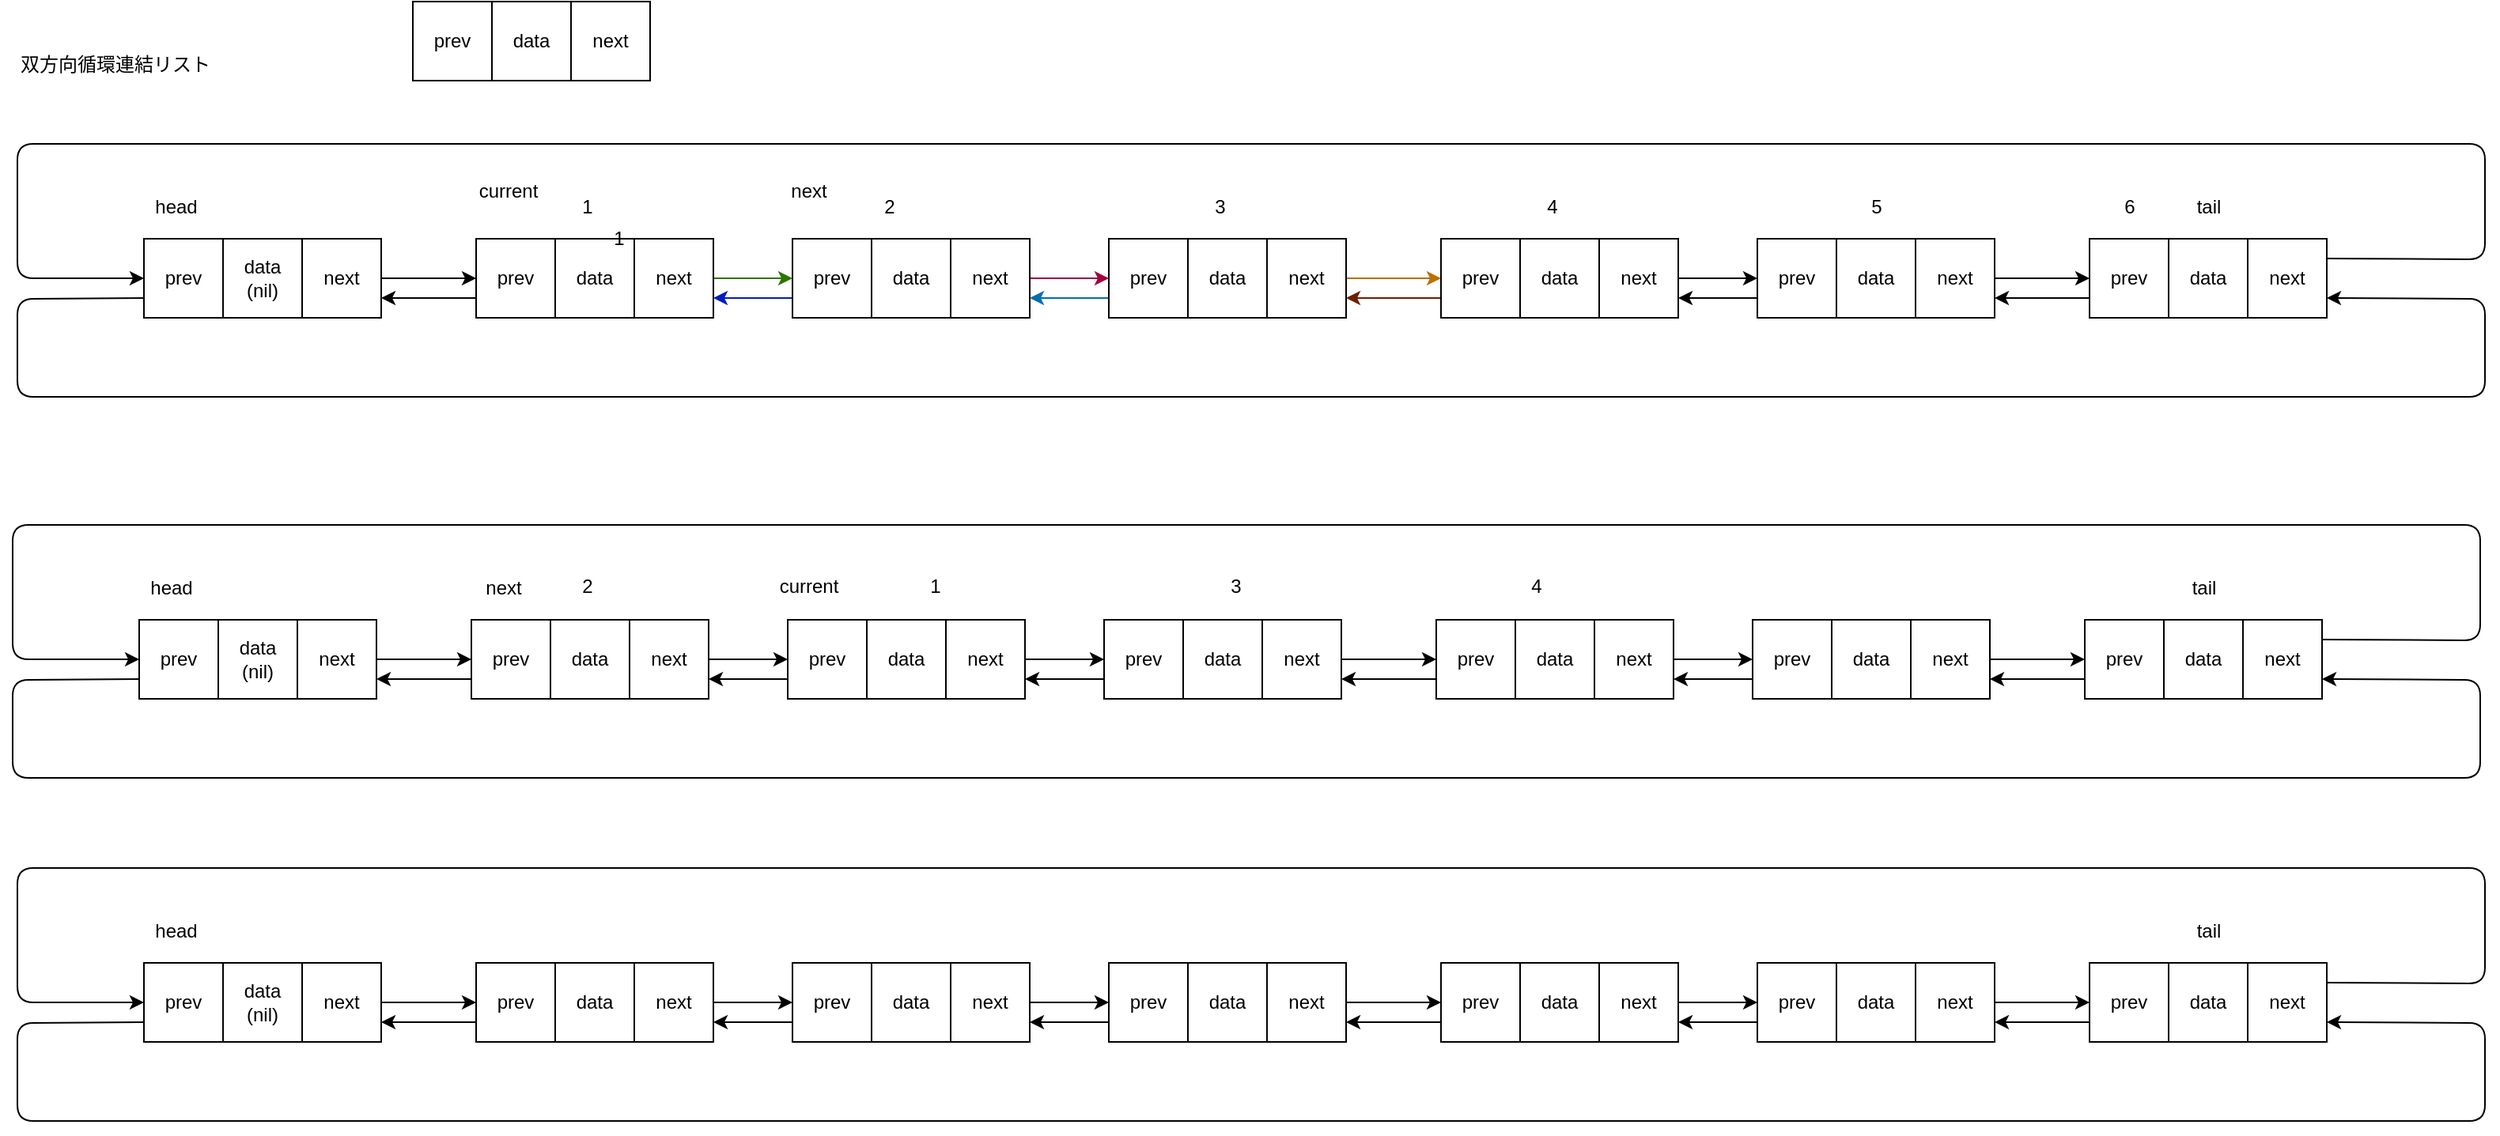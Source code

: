 <mxfile pages="1">
    <diagram id="6dbbVuQN_UzjiCJWyT9I" name="Page-1">
        <mxGraphModel dx="1392" dy="1307" grid="1" gridSize="10" guides="1" tooltips="1" connect="1" arrows="1" fold="1" page="1" pageScale="1" pageWidth="827" pageHeight="1169" math="0" shadow="0">
            <root>
                <mxCell id="0"/>
                <mxCell id="1" parent="0"/>
                <mxCell id="3" value="data&lt;br&gt;(nil)" style="rounded=0;whiteSpace=wrap;html=1;" parent="1" vertex="1">
                    <mxGeometry x="130" y="220" width="50" height="50" as="geometry"/>
                </mxCell>
                <mxCell id="4" value="双方向循環連結リスト" style="text;html=1;resizable=0;points=[];autosize=1;align=left;verticalAlign=top;spacingTop=-4;" parent="1" vertex="1">
                    <mxGeometry y="100" width="140" height="20" as="geometry"/>
                </mxCell>
                <mxCell id="64" value="" style="edgeStyle=none;html=1;" parent="1" source="5" target="44" edge="1">
                    <mxGeometry relative="1" as="geometry"/>
                </mxCell>
                <mxCell id="5" value="next" style="rounded=0;whiteSpace=wrap;html=1;" parent="1" vertex="1">
                    <mxGeometry x="180" y="220" width="50" height="50" as="geometry"/>
                </mxCell>
                <mxCell id="107" style="edgeStyle=none;html=1;exitX=0;exitY=0.75;exitDx=0;exitDy=0;entryX=1;entryY=0.75;entryDx=0;entryDy=0;" parent="1" source="21" target="87" edge="1">
                    <mxGeometry relative="1" as="geometry">
                        <mxPoint x="1560" y="220" as="targetPoint"/>
                        <Array as="points">
                            <mxPoint y="258"/>
                            <mxPoint y="320"/>
                            <mxPoint x="1560" y="320"/>
                            <mxPoint x="1560" y="258"/>
                        </Array>
                    </mxGeometry>
                </mxCell>
                <mxCell id="21" value="prev" style="rounded=0;whiteSpace=wrap;html=1;" parent="1" vertex="1">
                    <mxGeometry x="80" y="220" width="50" height="50" as="geometry"/>
                </mxCell>
                <mxCell id="42" value="data" style="rounded=0;whiteSpace=wrap;html=1;" parent="1" vertex="1">
                    <mxGeometry x="340" y="220" width="50" height="50" as="geometry"/>
                </mxCell>
                <mxCell id="68" style="edgeStyle=none;html=1;exitX=1;exitY=0.5;exitDx=0;exitDy=0;fillColor=#60a917;strokeColor=#2D7600;" parent="1" source="43" edge="1">
                    <mxGeometry relative="1" as="geometry">
                        <mxPoint x="490" y="245" as="targetPoint"/>
                    </mxGeometry>
                </mxCell>
                <mxCell id="43" value="next" style="rounded=0;whiteSpace=wrap;html=1;" parent="1" vertex="1">
                    <mxGeometry x="390" y="220" width="50" height="50" as="geometry"/>
                </mxCell>
                <mxCell id="62" style="edgeStyle=none;html=1;exitX=0;exitY=0.75;exitDx=0;exitDy=0;entryX=1;entryY=0.75;entryDx=0;entryDy=0;" parent="1" source="44" target="5" edge="1">
                    <mxGeometry relative="1" as="geometry"/>
                </mxCell>
                <mxCell id="44" value="prev" style="rounded=0;whiteSpace=wrap;html=1;" parent="1" vertex="1">
                    <mxGeometry x="290" y="220" width="50" height="50" as="geometry"/>
                </mxCell>
                <mxCell id="69" value="data" style="rounded=0;whiteSpace=wrap;html=1;" parent="1" vertex="1">
                    <mxGeometry x="540" y="220" width="50" height="50" as="geometry"/>
                </mxCell>
                <mxCell id="100" style="edgeStyle=none;html=1;entryX=0;entryY=0.5;entryDx=0;entryDy=0;fillColor=#d80073;strokeColor=#A50040;" parent="1" source="70" target="77" edge="1">
                    <mxGeometry relative="1" as="geometry"/>
                </mxCell>
                <mxCell id="70" value="next" style="rounded=0;whiteSpace=wrap;html=1;" parent="1" vertex="1">
                    <mxGeometry x="590" y="220" width="50" height="50" as="geometry"/>
                </mxCell>
                <mxCell id="73" style="edgeStyle=none;html=1;exitX=0;exitY=0.75;exitDx=0;exitDy=0;entryX=1;entryY=0.75;entryDx=0;entryDy=0;fillColor=#0050ef;strokeColor=#001DBC;" parent="1" source="71" target="43" edge="1">
                    <mxGeometry relative="1" as="geometry"/>
                </mxCell>
                <mxCell id="71" value="prev" style="rounded=0;whiteSpace=wrap;html=1;" parent="1" vertex="1">
                    <mxGeometry x="490" y="220" width="50" height="50" as="geometry"/>
                </mxCell>
                <mxCell id="74" value="data" style="rounded=0;whiteSpace=wrap;html=1;" parent="1" vertex="1">
                    <mxGeometry x="740" y="220" width="50" height="50" as="geometry"/>
                </mxCell>
                <mxCell id="75" value="" style="edgeStyle=none;html=1;fillColor=#f0a30a;strokeColor=#BD7000;" parent="1" source="76" target="81" edge="1">
                    <mxGeometry relative="1" as="geometry"/>
                </mxCell>
                <mxCell id="76" value="next" style="rounded=0;whiteSpace=wrap;html=1;" parent="1" vertex="1">
                    <mxGeometry x="790" y="220" width="50" height="50" as="geometry"/>
                </mxCell>
                <mxCell id="101" style="edgeStyle=none;html=1;exitX=0;exitY=0.75;exitDx=0;exitDy=0;entryX=1;entryY=0.75;entryDx=0;entryDy=0;fillColor=#1ba1e2;strokeColor=#006EAF;" parent="1" source="77" target="70" edge="1">
                    <mxGeometry relative="1" as="geometry"/>
                </mxCell>
                <mxCell id="77" value="prev" style="rounded=0;whiteSpace=wrap;html=1;" parent="1" vertex="1">
                    <mxGeometry x="690" y="220" width="50" height="50" as="geometry"/>
                </mxCell>
                <mxCell id="78" value="data" style="rounded=0;whiteSpace=wrap;html=1;" parent="1" vertex="1">
                    <mxGeometry x="950" y="220" width="50" height="50" as="geometry"/>
                </mxCell>
                <mxCell id="98" style="edgeStyle=none;html=1;entryX=0;entryY=0.5;entryDx=0;entryDy=0;" parent="1" source="79" target="85" edge="1">
                    <mxGeometry relative="1" as="geometry"/>
                </mxCell>
                <mxCell id="79" value="next" style="rounded=0;whiteSpace=wrap;html=1;" parent="1" vertex="1">
                    <mxGeometry x="1000" y="220" width="50" height="50" as="geometry"/>
                </mxCell>
                <mxCell id="80" style="edgeStyle=none;html=1;exitX=0;exitY=0.75;exitDx=0;exitDy=0;entryX=1;entryY=0.75;entryDx=0;entryDy=0;fillColor=#a0522d;strokeColor=#6D1F00;" parent="1" source="81" target="76" edge="1">
                    <mxGeometry relative="1" as="geometry"/>
                </mxCell>
                <mxCell id="81" value="prev" style="rounded=0;whiteSpace=wrap;html=1;" parent="1" vertex="1">
                    <mxGeometry x="900" y="220" width="50" height="50" as="geometry"/>
                </mxCell>
                <mxCell id="82" value="data" style="rounded=0;whiteSpace=wrap;html=1;" parent="1" vertex="1">
                    <mxGeometry x="1150" y="220" width="50" height="50" as="geometry"/>
                </mxCell>
                <mxCell id="83" value="" style="edgeStyle=none;html=1;" parent="1" source="84" target="89" edge="1">
                    <mxGeometry relative="1" as="geometry"/>
                </mxCell>
                <mxCell id="84" value="next" style="rounded=0;whiteSpace=wrap;html=1;" parent="1" vertex="1">
                    <mxGeometry x="1200" y="220" width="50" height="50" as="geometry"/>
                </mxCell>
                <mxCell id="102" style="edgeStyle=none;html=1;exitX=0;exitY=0.75;exitDx=0;exitDy=0;entryX=1;entryY=0.75;entryDx=0;entryDy=0;" parent="1" source="85" target="79" edge="1">
                    <mxGeometry relative="1" as="geometry"/>
                </mxCell>
                <mxCell id="85" value="prev" style="rounded=0;whiteSpace=wrap;html=1;" parent="1" vertex="1">
                    <mxGeometry x="1100" y="220" width="50" height="50" as="geometry"/>
                </mxCell>
                <mxCell id="86" value="data" style="rounded=0;whiteSpace=wrap;html=1;" parent="1" vertex="1">
                    <mxGeometry x="1360" y="220" width="50" height="50" as="geometry"/>
                </mxCell>
                <mxCell id="108" style="edgeStyle=none;html=1;exitX=1;exitY=0.25;exitDx=0;exitDy=0;entryX=0;entryY=0.5;entryDx=0;entryDy=0;" parent="1" source="87" target="21" edge="1">
                    <mxGeometry relative="1" as="geometry">
                        <mxPoint y="233" as="targetPoint"/>
                        <Array as="points">
                            <mxPoint x="1560" y="233"/>
                            <mxPoint x="1560" y="160"/>
                            <mxPoint y="160"/>
                            <mxPoint y="245"/>
                        </Array>
                    </mxGeometry>
                </mxCell>
                <mxCell id="87" value="next" style="rounded=0;whiteSpace=wrap;html=1;" parent="1" vertex="1">
                    <mxGeometry x="1410" y="220" width="50" height="50" as="geometry"/>
                </mxCell>
                <mxCell id="88" style="edgeStyle=none;html=1;exitX=0;exitY=0.75;exitDx=0;exitDy=0;entryX=1;entryY=0.75;entryDx=0;entryDy=0;" parent="1" source="89" target="84" edge="1">
                    <mxGeometry relative="1" as="geometry"/>
                </mxCell>
                <mxCell id="89" value="prev" style="rounded=0;whiteSpace=wrap;html=1;" parent="1" vertex="1">
                    <mxGeometry x="1310" y="220" width="50" height="50" as="geometry"/>
                </mxCell>
                <mxCell id="109" value="head" style="text;html=1;align=center;verticalAlign=middle;resizable=0;points=[];autosize=1;strokeColor=none;fillColor=none;" parent="1" vertex="1">
                    <mxGeometry x="80" y="190" width="40" height="20" as="geometry"/>
                </mxCell>
                <mxCell id="118" value="tail" style="text;html=1;align=center;verticalAlign=middle;resizable=0;points=[];autosize=1;strokeColor=none;fillColor=none;" parent="1" vertex="1">
                    <mxGeometry x="1370" y="190" width="30" height="20" as="geometry"/>
                </mxCell>
                <mxCell id="341" value="data&lt;br&gt;(nil)" style="rounded=0;whiteSpace=wrap;html=1;" parent="1" vertex="1">
                    <mxGeometry x="130" y="678" width="50" height="50" as="geometry"/>
                </mxCell>
                <mxCell id="342" value="" style="edgeStyle=none;html=1;" parent="1" source="343" target="350" edge="1">
                    <mxGeometry relative="1" as="geometry"/>
                </mxCell>
                <mxCell id="343" value="next" style="rounded=0;whiteSpace=wrap;html=1;" parent="1" vertex="1">
                    <mxGeometry x="180" y="678" width="50" height="50" as="geometry"/>
                </mxCell>
                <mxCell id="344" style="edgeStyle=none;html=1;exitX=0;exitY=0.75;exitDx=0;exitDy=0;entryX=1;entryY=0.75;entryDx=0;entryDy=0;" parent="1" source="345" target="373" edge="1">
                    <mxGeometry relative="1" as="geometry">
                        <mxPoint x="1560" y="678" as="targetPoint"/>
                        <Array as="points">
                            <mxPoint y="716"/>
                            <mxPoint y="778"/>
                            <mxPoint x="1560" y="778"/>
                            <mxPoint x="1560" y="716"/>
                        </Array>
                    </mxGeometry>
                </mxCell>
                <mxCell id="345" value="prev" style="rounded=0;whiteSpace=wrap;html=1;" parent="1" vertex="1">
                    <mxGeometry x="80" y="678" width="50" height="50" as="geometry"/>
                </mxCell>
                <mxCell id="346" value="data" style="rounded=0;whiteSpace=wrap;html=1;" parent="1" vertex="1">
                    <mxGeometry x="340" y="678" width="50" height="50" as="geometry"/>
                </mxCell>
                <mxCell id="347" style="edgeStyle=none;html=1;exitX=1;exitY=0.5;exitDx=0;exitDy=0;" parent="1" source="348" edge="1">
                    <mxGeometry relative="1" as="geometry">
                        <mxPoint x="490" y="703" as="targetPoint"/>
                    </mxGeometry>
                </mxCell>
                <mxCell id="348" value="next" style="rounded=0;whiteSpace=wrap;html=1;" parent="1" vertex="1">
                    <mxGeometry x="390" y="678" width="50" height="50" as="geometry"/>
                </mxCell>
                <mxCell id="349" style="edgeStyle=none;html=1;exitX=0;exitY=0.75;exitDx=0;exitDy=0;entryX=1;entryY=0.75;entryDx=0;entryDy=0;" parent="1" source="350" target="343" edge="1">
                    <mxGeometry relative="1" as="geometry"/>
                </mxCell>
                <mxCell id="350" value="prev" style="rounded=0;whiteSpace=wrap;html=1;" parent="1" vertex="1">
                    <mxGeometry x="290" y="678" width="50" height="50" as="geometry"/>
                </mxCell>
                <mxCell id="351" value="data" style="rounded=0;whiteSpace=wrap;html=1;" parent="1" vertex="1">
                    <mxGeometry x="540" y="678" width="50" height="50" as="geometry"/>
                </mxCell>
                <mxCell id="352" style="edgeStyle=none;html=1;entryX=0;entryY=0.5;entryDx=0;entryDy=0;" parent="1" source="353" target="360" edge="1">
                    <mxGeometry relative="1" as="geometry"/>
                </mxCell>
                <mxCell id="353" value="next" style="rounded=0;whiteSpace=wrap;html=1;" parent="1" vertex="1">
                    <mxGeometry x="590" y="678" width="50" height="50" as="geometry"/>
                </mxCell>
                <mxCell id="354" style="edgeStyle=none;html=1;exitX=0;exitY=0.75;exitDx=0;exitDy=0;entryX=1;entryY=0.75;entryDx=0;entryDy=0;" parent="1" source="355" target="348" edge="1">
                    <mxGeometry relative="1" as="geometry"/>
                </mxCell>
                <mxCell id="355" value="prev" style="rounded=0;whiteSpace=wrap;html=1;" parent="1" vertex="1">
                    <mxGeometry x="490" y="678" width="50" height="50" as="geometry"/>
                </mxCell>
                <mxCell id="356" value="data" style="rounded=0;whiteSpace=wrap;html=1;" parent="1" vertex="1">
                    <mxGeometry x="740" y="678" width="50" height="50" as="geometry"/>
                </mxCell>
                <mxCell id="357" value="" style="edgeStyle=none;html=1;" parent="1" source="358" target="365" edge="1">
                    <mxGeometry relative="1" as="geometry"/>
                </mxCell>
                <mxCell id="358" value="next" style="rounded=0;whiteSpace=wrap;html=1;" parent="1" vertex="1">
                    <mxGeometry x="790" y="678" width="50" height="50" as="geometry"/>
                </mxCell>
                <mxCell id="359" style="edgeStyle=none;html=1;exitX=0;exitY=0.75;exitDx=0;exitDy=0;entryX=1;entryY=0.75;entryDx=0;entryDy=0;" parent="1" source="360" target="353" edge="1">
                    <mxGeometry relative="1" as="geometry"/>
                </mxCell>
                <mxCell id="360" value="prev" style="rounded=0;whiteSpace=wrap;html=1;" parent="1" vertex="1">
                    <mxGeometry x="690" y="678" width="50" height="50" as="geometry"/>
                </mxCell>
                <mxCell id="361" value="data" style="rounded=0;whiteSpace=wrap;html=1;" parent="1" vertex="1">
                    <mxGeometry x="950" y="678" width="50" height="50" as="geometry"/>
                </mxCell>
                <mxCell id="362" style="edgeStyle=none;html=1;entryX=0;entryY=0.5;entryDx=0;entryDy=0;" parent="1" source="363" target="370" edge="1">
                    <mxGeometry relative="1" as="geometry"/>
                </mxCell>
                <mxCell id="363" value="next" style="rounded=0;whiteSpace=wrap;html=1;" parent="1" vertex="1">
                    <mxGeometry x="1000" y="678" width="50" height="50" as="geometry"/>
                </mxCell>
                <mxCell id="364" style="edgeStyle=none;html=1;exitX=0;exitY=0.75;exitDx=0;exitDy=0;entryX=1;entryY=0.75;entryDx=0;entryDy=0;" parent="1" source="365" target="358" edge="1">
                    <mxGeometry relative="1" as="geometry"/>
                </mxCell>
                <mxCell id="365" value="prev" style="rounded=0;whiteSpace=wrap;html=1;" parent="1" vertex="1">
                    <mxGeometry x="900" y="678" width="50" height="50" as="geometry"/>
                </mxCell>
                <mxCell id="366" value="data" style="rounded=0;whiteSpace=wrap;html=1;" parent="1" vertex="1">
                    <mxGeometry x="1150" y="678" width="50" height="50" as="geometry"/>
                </mxCell>
                <mxCell id="367" value="" style="edgeStyle=none;html=1;" parent="1" source="368" target="375" edge="1">
                    <mxGeometry relative="1" as="geometry"/>
                </mxCell>
                <mxCell id="368" value="next" style="rounded=0;whiteSpace=wrap;html=1;" parent="1" vertex="1">
                    <mxGeometry x="1200" y="678" width="50" height="50" as="geometry"/>
                </mxCell>
                <mxCell id="369" style="edgeStyle=none;html=1;exitX=0;exitY=0.75;exitDx=0;exitDy=0;entryX=1;entryY=0.75;entryDx=0;entryDy=0;" parent="1" source="370" target="363" edge="1">
                    <mxGeometry relative="1" as="geometry"/>
                </mxCell>
                <mxCell id="370" value="prev" style="rounded=0;whiteSpace=wrap;html=1;" parent="1" vertex="1">
                    <mxGeometry x="1100" y="678" width="50" height="50" as="geometry"/>
                </mxCell>
                <mxCell id="371" value="data" style="rounded=0;whiteSpace=wrap;html=1;" parent="1" vertex="1">
                    <mxGeometry x="1360" y="678" width="50" height="50" as="geometry"/>
                </mxCell>
                <mxCell id="372" style="edgeStyle=none;html=1;exitX=1;exitY=0.25;exitDx=0;exitDy=0;entryX=0;entryY=0.5;entryDx=0;entryDy=0;" parent="1" source="373" target="345" edge="1">
                    <mxGeometry relative="1" as="geometry">
                        <mxPoint y="691" as="targetPoint"/>
                        <Array as="points">
                            <mxPoint x="1560" y="691"/>
                            <mxPoint x="1560" y="618"/>
                            <mxPoint y="618"/>
                            <mxPoint y="703"/>
                        </Array>
                    </mxGeometry>
                </mxCell>
                <mxCell id="373" value="next" style="rounded=0;whiteSpace=wrap;html=1;" parent="1" vertex="1">
                    <mxGeometry x="1410" y="678" width="50" height="50" as="geometry"/>
                </mxCell>
                <mxCell id="374" style="edgeStyle=none;html=1;exitX=0;exitY=0.75;exitDx=0;exitDy=0;entryX=1;entryY=0.75;entryDx=0;entryDy=0;" parent="1" source="375" target="368" edge="1">
                    <mxGeometry relative="1" as="geometry"/>
                </mxCell>
                <mxCell id="375" value="prev" style="rounded=0;whiteSpace=wrap;html=1;" parent="1" vertex="1">
                    <mxGeometry x="1310" y="678" width="50" height="50" as="geometry"/>
                </mxCell>
                <mxCell id="376" value="head" style="text;html=1;align=center;verticalAlign=middle;resizable=0;points=[];autosize=1;strokeColor=none;fillColor=none;" parent="1" vertex="1">
                    <mxGeometry x="80" y="648" width="40" height="20" as="geometry"/>
                </mxCell>
                <mxCell id="377" value="tail" style="text;html=1;align=center;verticalAlign=middle;resizable=0;points=[];autosize=1;strokeColor=none;fillColor=none;" parent="1" vertex="1">
                    <mxGeometry x="1370" y="648" width="30" height="20" as="geometry"/>
                </mxCell>
                <mxCell id="380" value="1" style="text;html=1;align=center;verticalAlign=middle;resizable=0;points=[];autosize=1;strokeColor=none;fillColor=none;" parent="1" vertex="1">
                    <mxGeometry x="350" y="190" width="20" height="20" as="geometry"/>
                </mxCell>
                <mxCell id="381" value="2" style="text;html=1;align=center;verticalAlign=middle;resizable=0;points=[];autosize=1;strokeColor=none;fillColor=none;" parent="1" vertex="1">
                    <mxGeometry x="541" y="190" width="20" height="20" as="geometry"/>
                </mxCell>
                <mxCell id="382" value="1" style="text;html=1;align=center;verticalAlign=middle;resizable=0;points=[];autosize=1;strokeColor=none;fillColor=none;" parent="1" vertex="1">
                    <mxGeometry x="370" y="210" width="20" height="20" as="geometry"/>
                </mxCell>
                <mxCell id="383" value="3" style="text;html=1;align=center;verticalAlign=middle;resizable=0;points=[];autosize=1;strokeColor=none;fillColor=none;" parent="1" vertex="1">
                    <mxGeometry x="750" y="190" width="20" height="20" as="geometry"/>
                </mxCell>
                <mxCell id="384" value="4" style="text;html=1;align=center;verticalAlign=middle;resizable=0;points=[];autosize=1;strokeColor=none;fillColor=none;" parent="1" vertex="1">
                    <mxGeometry x="960" y="190" width="20" height="20" as="geometry"/>
                </mxCell>
                <mxCell id="385" value="5" style="text;html=1;align=center;verticalAlign=middle;resizable=0;points=[];autosize=1;strokeColor=none;fillColor=none;" parent="1" vertex="1">
                    <mxGeometry x="1165" y="190" width="20" height="20" as="geometry"/>
                </mxCell>
                <mxCell id="386" value="6" style="text;html=1;align=center;verticalAlign=middle;resizable=0;points=[];autosize=1;strokeColor=none;fillColor=none;" parent="1" vertex="1">
                    <mxGeometry x="1325" y="190" width="20" height="20" as="geometry"/>
                </mxCell>
                <mxCell id="399" value="data&lt;br&gt;(nil)" style="rounded=0;whiteSpace=wrap;html=1;" parent="1" vertex="1">
                    <mxGeometry x="127" y="461" width="50" height="50" as="geometry"/>
                </mxCell>
                <mxCell id="400" value="" style="edgeStyle=none;html=1;" parent="1" source="401" target="408" edge="1">
                    <mxGeometry relative="1" as="geometry"/>
                </mxCell>
                <mxCell id="401" value="next" style="rounded=0;whiteSpace=wrap;html=1;" parent="1" vertex="1">
                    <mxGeometry x="177" y="461" width="50" height="50" as="geometry"/>
                </mxCell>
                <mxCell id="402" style="edgeStyle=none;html=1;exitX=0;exitY=0.75;exitDx=0;exitDy=0;entryX=1;entryY=0.75;entryDx=0;entryDy=0;" parent="1" source="403" target="431" edge="1">
                    <mxGeometry relative="1" as="geometry">
                        <mxPoint x="1557" y="461" as="targetPoint"/>
                        <Array as="points">
                            <mxPoint x="-3" y="499"/>
                            <mxPoint x="-3" y="561"/>
                            <mxPoint x="1557" y="561"/>
                            <mxPoint x="1557" y="499"/>
                        </Array>
                    </mxGeometry>
                </mxCell>
                <mxCell id="403" value="prev" style="rounded=0;whiteSpace=wrap;html=1;" parent="1" vertex="1">
                    <mxGeometry x="77" y="461" width="50" height="50" as="geometry"/>
                </mxCell>
                <mxCell id="404" value="data" style="rounded=0;whiteSpace=wrap;html=1;" parent="1" vertex="1">
                    <mxGeometry x="337" y="461" width="50" height="50" as="geometry"/>
                </mxCell>
                <mxCell id="405" style="edgeStyle=none;html=1;exitX=1;exitY=0.5;exitDx=0;exitDy=0;" parent="1" source="406" edge="1">
                    <mxGeometry relative="1" as="geometry">
                        <mxPoint x="487" y="486" as="targetPoint"/>
                    </mxGeometry>
                </mxCell>
                <mxCell id="406" value="next" style="rounded=0;whiteSpace=wrap;html=1;" parent="1" vertex="1">
                    <mxGeometry x="387" y="461" width="50" height="50" as="geometry"/>
                </mxCell>
                <mxCell id="407" style="edgeStyle=none;html=1;exitX=0;exitY=0.75;exitDx=0;exitDy=0;entryX=1;entryY=0.75;entryDx=0;entryDy=0;" parent="1" source="408" target="401" edge="1">
                    <mxGeometry relative="1" as="geometry"/>
                </mxCell>
                <mxCell id="408" value="prev" style="rounded=0;whiteSpace=wrap;html=1;" parent="1" vertex="1">
                    <mxGeometry x="287" y="461" width="50" height="50" as="geometry"/>
                </mxCell>
                <mxCell id="409" value="data" style="rounded=0;whiteSpace=wrap;html=1;" parent="1" vertex="1">
                    <mxGeometry x="537" y="461" width="50" height="50" as="geometry"/>
                </mxCell>
                <mxCell id="410" style="edgeStyle=none;html=1;entryX=0;entryY=0.5;entryDx=0;entryDy=0;" parent="1" source="411" target="418" edge="1">
                    <mxGeometry relative="1" as="geometry"/>
                </mxCell>
                <mxCell id="411" value="next" style="rounded=0;whiteSpace=wrap;html=1;" parent="1" vertex="1">
                    <mxGeometry x="587" y="461" width="50" height="50" as="geometry"/>
                </mxCell>
                <mxCell id="412" style="edgeStyle=none;html=1;exitX=0;exitY=0.75;exitDx=0;exitDy=0;entryX=1;entryY=0.75;entryDx=0;entryDy=0;" parent="1" source="413" target="406" edge="1">
                    <mxGeometry relative="1" as="geometry"/>
                </mxCell>
                <mxCell id="413" value="prev" style="rounded=0;whiteSpace=wrap;html=1;" parent="1" vertex="1">
                    <mxGeometry x="487" y="461" width="50" height="50" as="geometry"/>
                </mxCell>
                <mxCell id="414" value="data" style="rounded=0;whiteSpace=wrap;html=1;" parent="1" vertex="1">
                    <mxGeometry x="737" y="461" width="50" height="50" as="geometry"/>
                </mxCell>
                <mxCell id="415" value="" style="edgeStyle=none;html=1;" parent="1" source="416" target="423" edge="1">
                    <mxGeometry relative="1" as="geometry"/>
                </mxCell>
                <mxCell id="416" value="next" style="rounded=0;whiteSpace=wrap;html=1;" parent="1" vertex="1">
                    <mxGeometry x="787" y="461" width="50" height="50" as="geometry"/>
                </mxCell>
                <mxCell id="417" style="edgeStyle=none;html=1;exitX=0;exitY=0.75;exitDx=0;exitDy=0;entryX=1;entryY=0.75;entryDx=0;entryDy=0;" parent="1" source="418" target="411" edge="1">
                    <mxGeometry relative="1" as="geometry"/>
                </mxCell>
                <mxCell id="418" value="prev" style="rounded=0;whiteSpace=wrap;html=1;" parent="1" vertex="1">
                    <mxGeometry x="687" y="461" width="50" height="50" as="geometry"/>
                </mxCell>
                <mxCell id="419" value="data" style="rounded=0;whiteSpace=wrap;html=1;" parent="1" vertex="1">
                    <mxGeometry x="947" y="461" width="50" height="50" as="geometry"/>
                </mxCell>
                <mxCell id="420" style="edgeStyle=none;html=1;entryX=0;entryY=0.5;entryDx=0;entryDy=0;" parent="1" source="421" target="428" edge="1">
                    <mxGeometry relative="1" as="geometry"/>
                </mxCell>
                <mxCell id="421" value="next" style="rounded=0;whiteSpace=wrap;html=1;" parent="1" vertex="1">
                    <mxGeometry x="997" y="461" width="50" height="50" as="geometry"/>
                </mxCell>
                <mxCell id="422" style="edgeStyle=none;html=1;exitX=0;exitY=0.75;exitDx=0;exitDy=0;entryX=1;entryY=0.75;entryDx=0;entryDy=0;" parent="1" source="423" target="416" edge="1">
                    <mxGeometry relative="1" as="geometry"/>
                </mxCell>
                <mxCell id="423" value="prev" style="rounded=0;whiteSpace=wrap;html=1;" parent="1" vertex="1">
                    <mxGeometry x="897" y="461" width="50" height="50" as="geometry"/>
                </mxCell>
                <mxCell id="424" value="data" style="rounded=0;whiteSpace=wrap;html=1;" parent="1" vertex="1">
                    <mxGeometry x="1147" y="461" width="50" height="50" as="geometry"/>
                </mxCell>
                <mxCell id="425" value="" style="edgeStyle=none;html=1;" parent="1" source="426" target="433" edge="1">
                    <mxGeometry relative="1" as="geometry"/>
                </mxCell>
                <mxCell id="426" value="next" style="rounded=0;whiteSpace=wrap;html=1;" parent="1" vertex="1">
                    <mxGeometry x="1197" y="461" width="50" height="50" as="geometry"/>
                </mxCell>
                <mxCell id="427" style="edgeStyle=none;html=1;exitX=0;exitY=0.75;exitDx=0;exitDy=0;entryX=1;entryY=0.75;entryDx=0;entryDy=0;" parent="1" source="428" target="421" edge="1">
                    <mxGeometry relative="1" as="geometry"/>
                </mxCell>
                <mxCell id="428" value="prev" style="rounded=0;whiteSpace=wrap;html=1;" parent="1" vertex="1">
                    <mxGeometry x="1097" y="461" width="50" height="50" as="geometry"/>
                </mxCell>
                <mxCell id="429" value="data" style="rounded=0;whiteSpace=wrap;html=1;" parent="1" vertex="1">
                    <mxGeometry x="1357" y="461" width="50" height="50" as="geometry"/>
                </mxCell>
                <mxCell id="430" style="edgeStyle=none;html=1;exitX=1;exitY=0.25;exitDx=0;exitDy=0;entryX=0;entryY=0.5;entryDx=0;entryDy=0;" parent="1" source="431" target="403" edge="1">
                    <mxGeometry relative="1" as="geometry">
                        <mxPoint x="-3" y="474" as="targetPoint"/>
                        <Array as="points">
                            <mxPoint x="1557" y="474"/>
                            <mxPoint x="1557" y="401"/>
                            <mxPoint x="-3" y="401"/>
                            <mxPoint x="-3" y="486"/>
                        </Array>
                    </mxGeometry>
                </mxCell>
                <mxCell id="431" value="next" style="rounded=0;whiteSpace=wrap;html=1;" parent="1" vertex="1">
                    <mxGeometry x="1407" y="461" width="50" height="50" as="geometry"/>
                </mxCell>
                <mxCell id="432" style="edgeStyle=none;html=1;exitX=0;exitY=0.75;exitDx=0;exitDy=0;entryX=1;entryY=0.75;entryDx=0;entryDy=0;" parent="1" source="433" target="426" edge="1">
                    <mxGeometry relative="1" as="geometry"/>
                </mxCell>
                <mxCell id="433" value="prev" style="rounded=0;whiteSpace=wrap;html=1;" parent="1" vertex="1">
                    <mxGeometry x="1307" y="461" width="50" height="50" as="geometry"/>
                </mxCell>
                <mxCell id="434" value="head" style="text;html=1;align=center;verticalAlign=middle;resizable=0;points=[];autosize=1;strokeColor=none;fillColor=none;" parent="1" vertex="1">
                    <mxGeometry x="77" y="431" width="40" height="20" as="geometry"/>
                </mxCell>
                <mxCell id="435" value="tail" style="text;html=1;align=center;verticalAlign=middle;resizable=0;points=[];autosize=1;strokeColor=none;fillColor=none;" parent="1" vertex="1">
                    <mxGeometry x="1367" y="431" width="30" height="20" as="geometry"/>
                </mxCell>
                <mxCell id="436" value="2" style="text;html=1;align=center;verticalAlign=middle;resizable=0;points=[];autosize=1;strokeColor=none;fillColor=none;" parent="1" vertex="1">
                    <mxGeometry x="350" y="430" width="20" height="20" as="geometry"/>
                </mxCell>
                <mxCell id="437" value="1" style="text;html=1;align=center;verticalAlign=middle;resizable=0;points=[];autosize=1;strokeColor=none;fillColor=none;" parent="1" vertex="1">
                    <mxGeometry x="570" y="430" width="20" height="20" as="geometry"/>
                </mxCell>
                <mxCell id="438" value="3" style="text;html=1;align=center;verticalAlign=middle;resizable=0;points=[];autosize=1;strokeColor=none;fillColor=none;" parent="1" vertex="1">
                    <mxGeometry x="760" y="430" width="20" height="20" as="geometry"/>
                </mxCell>
                <mxCell id="439" value="4" style="text;html=1;align=center;verticalAlign=middle;resizable=0;points=[];autosize=1;strokeColor=none;fillColor=none;" parent="1" vertex="1">
                    <mxGeometry x="950" y="430" width="20" height="20" as="geometry"/>
                </mxCell>
                <mxCell id="440" value="current" style="text;html=1;align=center;verticalAlign=middle;resizable=0;points=[];autosize=1;strokeColor=none;fillColor=none;" parent="1" vertex="1">
                    <mxGeometry x="285" y="180" width="50" height="20" as="geometry"/>
                </mxCell>
                <mxCell id="441" value="next" style="text;html=1;align=center;verticalAlign=middle;resizable=0;points=[];autosize=1;strokeColor=none;fillColor=none;" parent="1" vertex="1">
                    <mxGeometry x="480" y="180" width="40" height="20" as="geometry"/>
                </mxCell>
                <mxCell id="442" value="next" style="text;html=1;align=center;verticalAlign=middle;resizable=0;points=[];autosize=1;strokeColor=none;fillColor=none;" parent="1" vertex="1">
                    <mxGeometry x="287" y="431" width="40" height="20" as="geometry"/>
                </mxCell>
                <mxCell id="443" value="current" style="text;html=1;align=center;verticalAlign=middle;resizable=0;points=[];autosize=1;strokeColor=none;fillColor=none;" parent="1" vertex="1">
                    <mxGeometry x="475" y="430" width="50" height="20" as="geometry"/>
                </mxCell>
                <mxCell id="445" value="data" style="rounded=0;whiteSpace=wrap;html=1;" vertex="1" parent="1">
                    <mxGeometry x="300" y="70" width="50" height="50" as="geometry"/>
                </mxCell>
                <mxCell id="446" value="next" style="rounded=0;whiteSpace=wrap;html=1;" vertex="1" parent="1">
                    <mxGeometry x="350" y="70" width="50" height="50" as="geometry"/>
                </mxCell>
                <mxCell id="447" value="prev" style="rounded=0;whiteSpace=wrap;html=1;" vertex="1" parent="1">
                    <mxGeometry x="250" y="70" width="50" height="50" as="geometry"/>
                </mxCell>
            </root>
        </mxGraphModel>
    </diagram>
</mxfile>